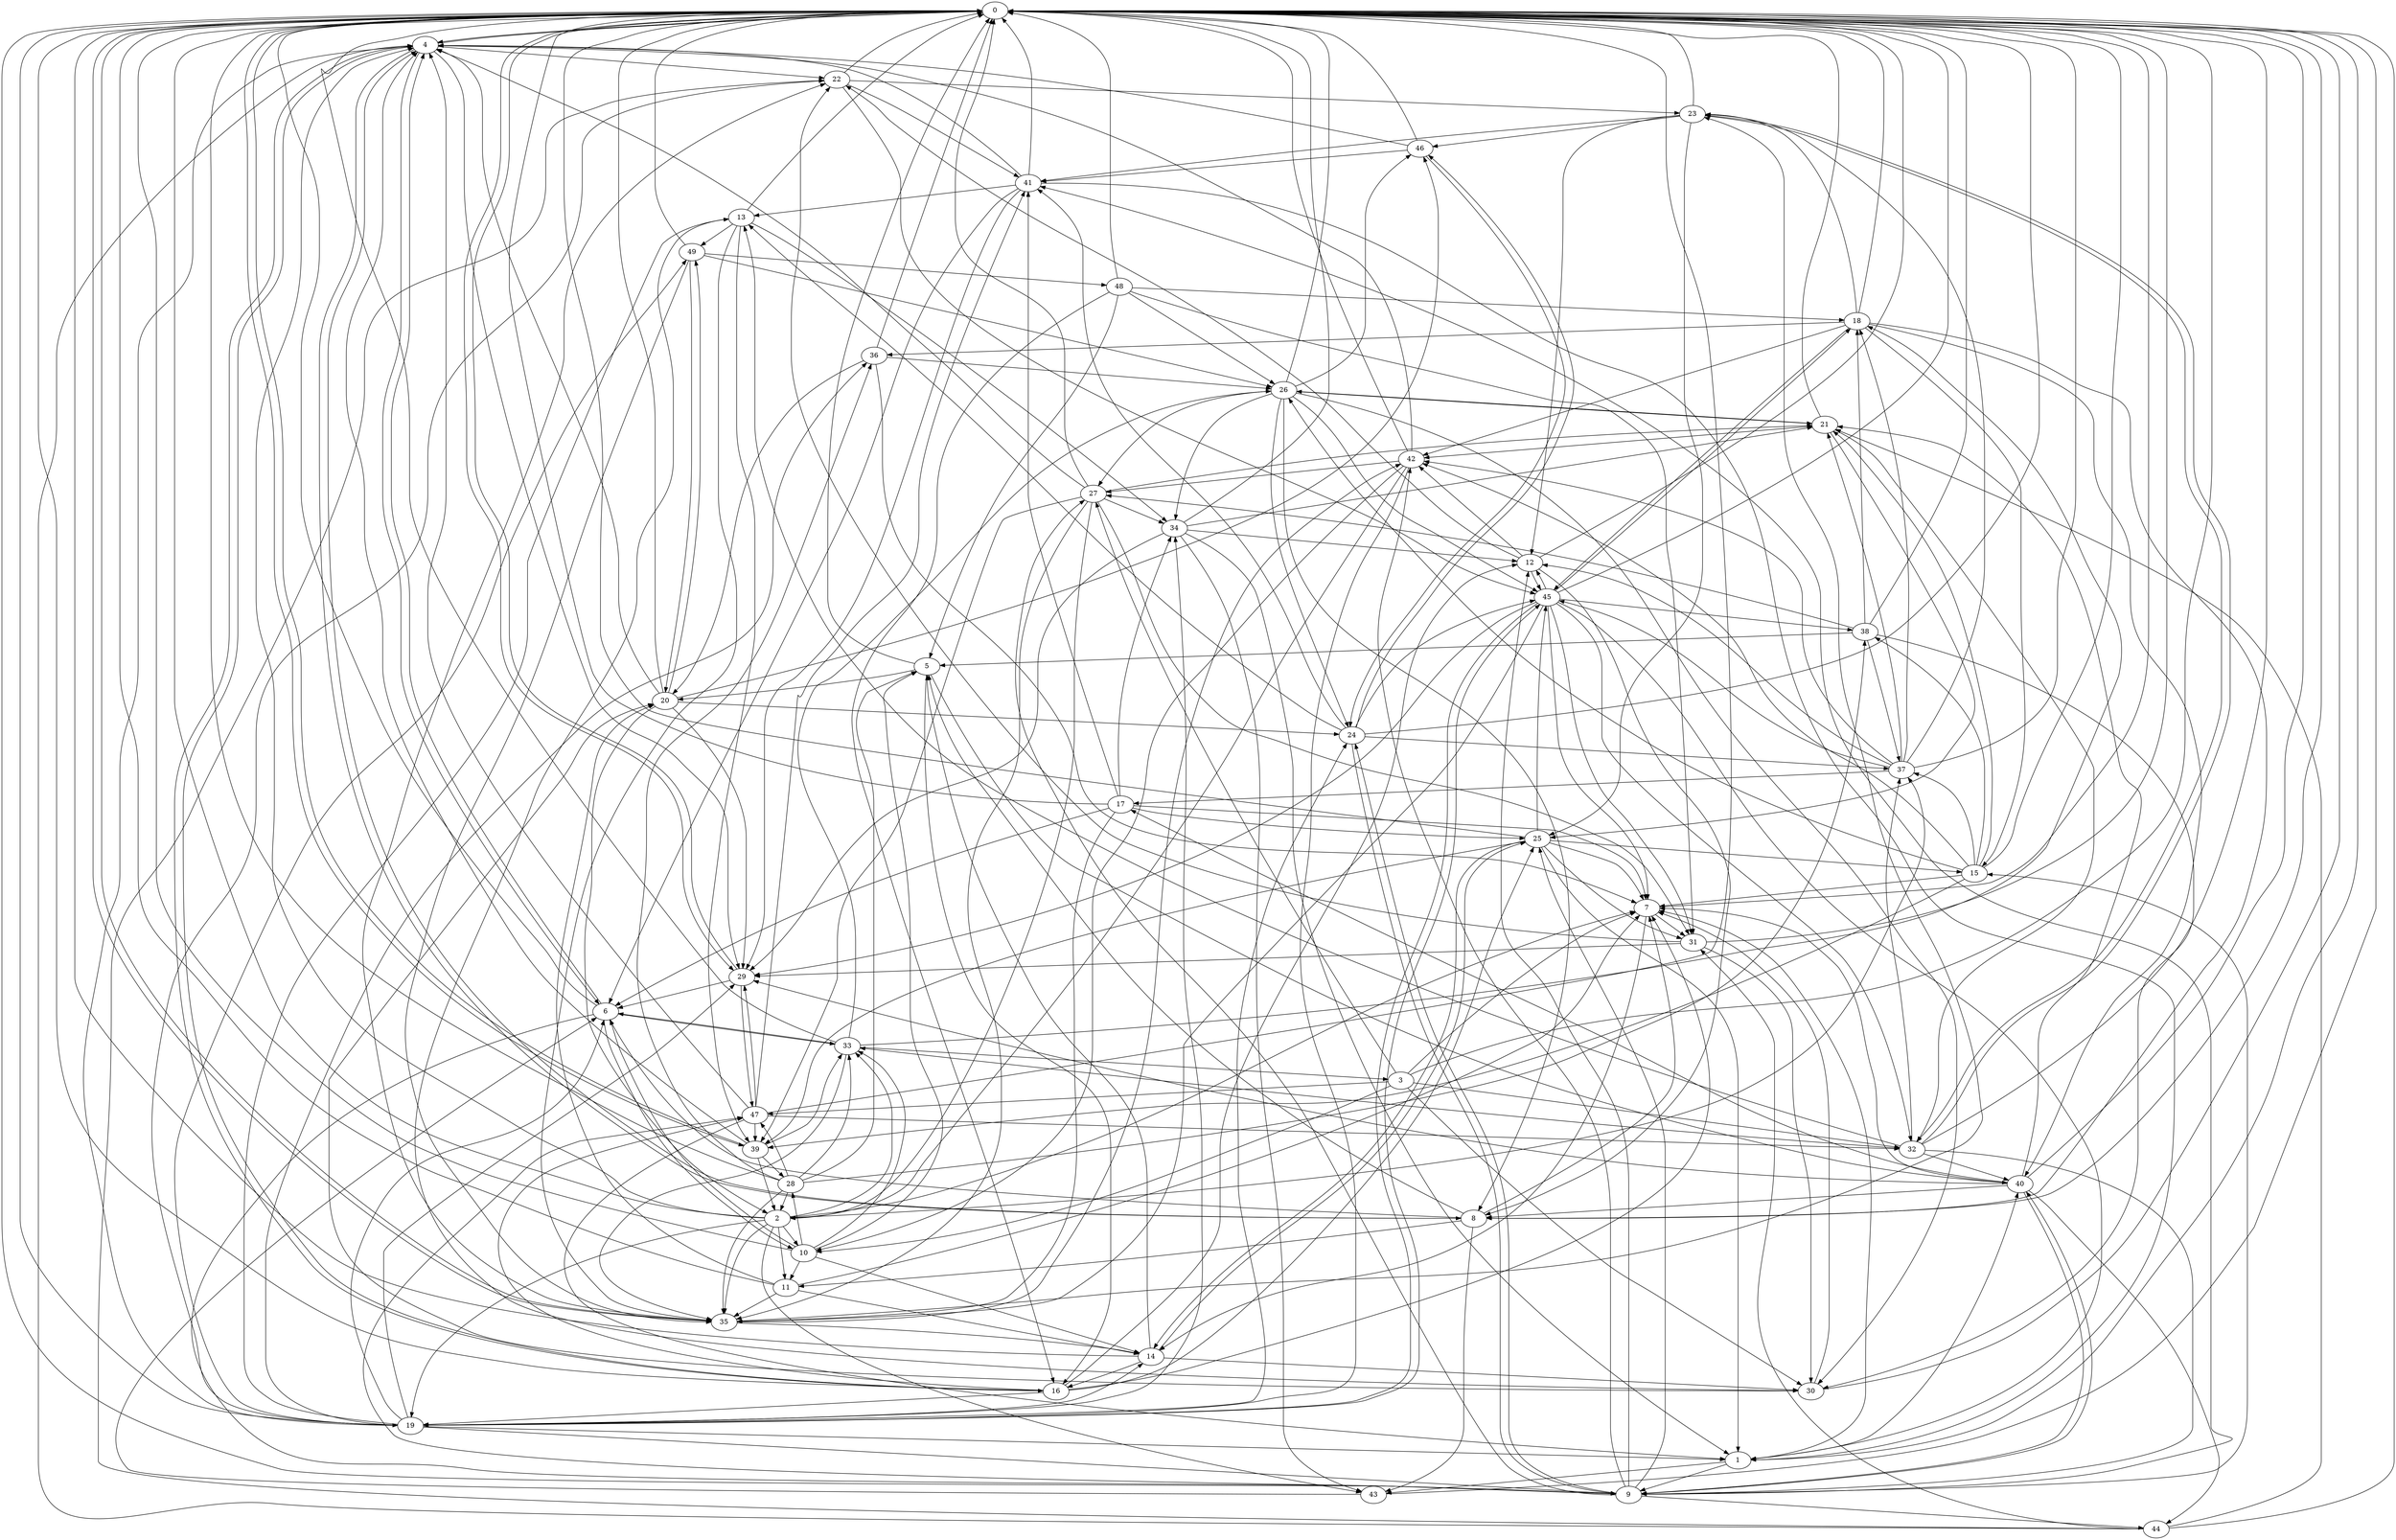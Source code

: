 strict digraph "" {
	0	 [component_delay=3];
	4	 [component_delay=3];
	0 -> 4	 [wire_delay=1];
	29	 [component_delay=3];
	0 -> 29	 [wire_delay=1];
	35	 [component_delay=3];
	0 -> 35	 [wire_delay=1];
	39	 [component_delay=3];
	0 -> 39	 [wire_delay=1];
	1	 [component_delay=3];
	1 -> 0	 [wire_delay=1];
	7	 [component_delay=3];
	1 -> 7	 [wire_delay=1];
	9	 [component_delay=3];
	1 -> 9	 [wire_delay=1];
	40	 [component_delay=3];
	1 -> 40	 [wire_delay=1];
	43	 [component_delay=3];
	1 -> 43	 [wire_delay=1];
	2	 [component_delay=3];
	2 -> 0	 [wire_delay=1];
	2 -> 4	 [wire_delay=1];
	2 -> 7	 [wire_delay=1];
	10	 [component_delay=3];
	2 -> 10	 [wire_delay=1];
	11	 [component_delay=3];
	2 -> 11	 [wire_delay=1];
	19	 [component_delay=3];
	2 -> 19	 [wire_delay=1];
	33	 [component_delay=3];
	2 -> 33	 [wire_delay=1];
	2 -> 35	 [wire_delay=1];
	37	 [component_delay=3];
	2 -> 37	 [wire_delay=1];
	2 -> 43	 [wire_delay=1];
	3	 [component_delay=3];
	3 -> 0	 [wire_delay=1];
	3 -> 7	 [wire_delay=1];
	3 -> 10	 [wire_delay=1];
	27	 [component_delay=3];
	3 -> 27	 [wire_delay=1];
	30	 [component_delay=3];
	3 -> 30	 [wire_delay=1];
	32	 [component_delay=3];
	3 -> 32	 [wire_delay=1];
	47	 [component_delay=3];
	3 -> 47	 [wire_delay=1];
	4 -> 0	 [wire_delay=1];
	6	 [component_delay=3];
	4 -> 6	 [wire_delay=1];
	8	 [component_delay=3];
	4 -> 8	 [wire_delay=1];
	16	 [component_delay=3];
	4 -> 16	 [wire_delay=1];
	4 -> 19	 [wire_delay=1];
	22	 [component_delay=3];
	4 -> 22	 [wire_delay=1];
	4 -> 29	 [wire_delay=1];
	5	 [component_delay=3];
	5 -> 0	 [wire_delay=1];
	5 -> 16	 [wire_delay=1];
	20	 [component_delay=3];
	5 -> 20	 [wire_delay=1];
	5 -> 40	 [wire_delay=1];
	6 -> 0	 [wire_delay=1];
	6 -> 4	 [wire_delay=1];
	6 -> 9	 [wire_delay=1];
	6 -> 10	 [wire_delay=1];
	6 -> 33	 [wire_delay=1];
	7 -> 0	 [wire_delay=1];
	14	 [component_delay=3];
	7 -> 14	 [wire_delay=1];
	31	 [component_delay=3];
	7 -> 31	 [wire_delay=1];
	8 -> 0	 [wire_delay=1];
	8 -> 4	 [wire_delay=1];
	8 -> 5	 [wire_delay=1];
	8 -> 6	 [wire_delay=1];
	8 -> 7	 [wire_delay=1];
	8 -> 11	 [wire_delay=1];
	8 -> 43	 [wire_delay=1];
	9 -> 0	 [wire_delay=1];
	12	 [component_delay=3];
	9 -> 12	 [wire_delay=1];
	15	 [component_delay=3];
	9 -> 15	 [wire_delay=1];
	24	 [component_delay=3];
	9 -> 24	 [wire_delay=1];
	25	 [component_delay=3];
	9 -> 25	 [wire_delay=1];
	9 -> 27	 [wire_delay=1];
	9 -> 40	 [wire_delay=1];
	41	 [component_delay=3];
	9 -> 41	 [wire_delay=1];
	42	 [component_delay=3];
	9 -> 42	 [wire_delay=1];
	44	 [component_delay=3];
	9 -> 44	 [wire_delay=1];
	9 -> 47	 [wire_delay=1];
	10 -> 0	 [wire_delay=1];
	10 -> 5	 [wire_delay=1];
	10 -> 6	 [wire_delay=1];
	10 -> 11	 [wire_delay=1];
	10 -> 14	 [wire_delay=1];
	28	 [component_delay=3];
	10 -> 28	 [wire_delay=1];
	10 -> 33	 [wire_delay=1];
	11 -> 0	 [wire_delay=1];
	11 -> 7	 [wire_delay=1];
	11 -> 14	 [wire_delay=1];
	11 -> 20	 [wire_delay=1];
	11 -> 35	 [wire_delay=1];
	12 -> 0	 [wire_delay=1];
	12 -> 8	 [wire_delay=1];
	12 -> 22	 [wire_delay=1];
	12 -> 42	 [wire_delay=1];
	45	 [component_delay=3];
	12 -> 45	 [wire_delay=1];
	13	 [component_delay=3];
	13 -> 0	 [wire_delay=1];
	13 -> 30	 [wire_delay=1];
	34	 [component_delay=3];
	13 -> 34	 [wire_delay=1];
	13 -> 35	 [wire_delay=1];
	13 -> 39	 [wire_delay=1];
	49	 [component_delay=3];
	13 -> 49	 [wire_delay=1];
	14 -> 0	 [wire_delay=1];
	14 -> 5	 [wire_delay=1];
	14 -> 16	 [wire_delay=1];
	14 -> 25	 [wire_delay=1];
	14 -> 30	 [wire_delay=1];
	15 -> 0	 [wire_delay=1];
	15 -> 7	 [wire_delay=1];
	21	 [component_delay=3];
	15 -> 21	 [wire_delay=1];
	26	 [component_delay=3];
	15 -> 26	 [wire_delay=1];
	15 -> 37	 [wire_delay=1];
	38	 [component_delay=3];
	15 -> 38	 [wire_delay=1];
	15 -> 39	 [wire_delay=1];
	15 -> 42	 [wire_delay=1];
	16 -> 0	 [wire_delay=1];
	16 -> 4	 [wire_delay=1];
	16 -> 7	 [wire_delay=1];
	16 -> 12	 [wire_delay=1];
	16 -> 19	 [wire_delay=1];
	16 -> 25	 [wire_delay=1];
	16 -> 47	 [wire_delay=1];
	17	 [component_delay=3];
	17 -> 0	 [wire_delay=1];
	17 -> 6	 [wire_delay=1];
	17 -> 7	 [wire_delay=1];
	17 -> 25	 [wire_delay=1];
	17 -> 34	 [wire_delay=1];
	17 -> 35	 [wire_delay=1];
	17 -> 41	 [wire_delay=1];
	18	 [component_delay=3];
	18 -> 0	 [wire_delay=1];
	18 -> 8	 [wire_delay=1];
	18 -> 15	 [wire_delay=1];
	23	 [component_delay=3];
	18 -> 23	 [wire_delay=1];
	36	 [component_delay=3];
	18 -> 36	 [wire_delay=1];
	18 -> 40	 [wire_delay=1];
	18 -> 42	 [wire_delay=1];
	18 -> 45	 [wire_delay=1];
	19 -> 0	 [wire_delay=1];
	19 -> 1	 [wire_delay=1];
	19 -> 6	 [wire_delay=1];
	19 -> 9	 [wire_delay=1];
	19 -> 13	 [wire_delay=1];
	19 -> 14	 [wire_delay=1];
	19 -> 22	 [wire_delay=1];
	19 -> 24	 [wire_delay=1];
	19 -> 29	 [wire_delay=1];
	19 -> 34	 [wire_delay=1];
	19 -> 36	 [wire_delay=1];
	19 -> 45	 [wire_delay=1];
	19 -> 49	 [wire_delay=1];
	20 -> 0	 [wire_delay=1];
	20 -> 2	 [wire_delay=1];
	20 -> 4	 [wire_delay=1];
	20 -> 24	 [wire_delay=1];
	20 -> 29	 [wire_delay=1];
	46	 [component_delay=3];
	20 -> 46	 [wire_delay=1];
	20 -> 49	 [wire_delay=1];
	21 -> 0	 [wire_delay=1];
	21 -> 25	 [wire_delay=1];
	21 -> 26	 [wire_delay=1];
	21 -> 32	 [wire_delay=1];
	21 -> 42	 [wire_delay=1];
	22 -> 0	 [wire_delay=1];
	22 -> 23	 [wire_delay=1];
	22 -> 41	 [wire_delay=1];
	22 -> 45	 [wire_delay=1];
	23 -> 0	 [wire_delay=1];
	23 -> 12	 [wire_delay=1];
	23 -> 25	 [wire_delay=1];
	23 -> 32	 [wire_delay=1];
	23 -> 41	 [wire_delay=1];
	23 -> 46	 [wire_delay=1];
	24 -> 0	 [wire_delay=1];
	24 -> 9	 [wire_delay=1];
	24 -> 13	 [wire_delay=1];
	24 -> 37	 [wire_delay=1];
	24 -> 41	 [wire_delay=1];
	24 -> 45	 [wire_delay=1];
	24 -> 46	 [wire_delay=1];
	25 -> 0	 [wire_delay=1];
	25 -> 1	 [wire_delay=1];
	25 -> 7	 [wire_delay=1];
	25 -> 14	 [wire_delay=1];
	25 -> 15	 [wire_delay=1];
	25 -> 31	 [wire_delay=1];
	25 -> 39	 [wire_delay=1];
	25 -> 45	 [wire_delay=1];
	26 -> 0	 [wire_delay=1];
	26 -> 8	 [wire_delay=1];
	26 -> 21	 [wire_delay=1];
	26 -> 24	 [wire_delay=1];
	26 -> 27	 [wire_delay=1];
	26 -> 30	 [wire_delay=1];
	26 -> 34	 [wire_delay=1];
	26 -> 45	 [wire_delay=1];
	26 -> 46	 [wire_delay=1];
	27 -> 0	 [wire_delay=1];
	27 -> 2	 [wire_delay=1];
	27 -> 4	 [wire_delay=1];
	27 -> 21	 [wire_delay=1];
	27 -> 31	 [wire_delay=1];
	27 -> 34	 [wire_delay=1];
	27 -> 35	 [wire_delay=1];
	27 -> 39	 [wire_delay=1];
	28 -> 0	 [wire_delay=1];
	28 -> 2	 [wire_delay=1];
	28 -> 5	 [wire_delay=1];
	28 -> 33	 [wire_delay=1];
	28 -> 35	 [wire_delay=1];
	28 -> 36	 [wire_delay=1];
	28 -> 38	 [wire_delay=1];
	28 -> 47	 [wire_delay=1];
	29 -> 0	 [wire_delay=1];
	29 -> 6	 [wire_delay=1];
	29 -> 47	 [wire_delay=1];
	30 -> 0	 [wire_delay=1];
	30 -> 7	 [wire_delay=1];
	30 -> 20	 [wire_delay=1];
	31 -> 0	 [wire_delay=1];
	31 -> 22	 [wire_delay=1];
	31 -> 29	 [wire_delay=1];
	31 -> 30	 [wire_delay=1];
	32 -> 0	 [wire_delay=1];
	32 -> 9	 [wire_delay=1];
	32 -> 13	 [wire_delay=1];
	32 -> 23	 [wire_delay=1];
	32 -> 33	 [wire_delay=1];
	32 -> 37	 [wire_delay=1];
	32 -> 40	 [wire_delay=1];
	33 -> 0	 [wire_delay=1];
	33 -> 3	 [wire_delay=1];
	33 -> 6	 [wire_delay=1];
	33 -> 18	 [wire_delay=1];
	33 -> 26	 [wire_delay=1];
	33 -> 35	 [wire_delay=1];
	34 -> 0	 [wire_delay=1];
	34 -> 1	 [wire_delay=1];
	34 -> 12	 [wire_delay=1];
	34 -> 21	 [wire_delay=1];
	34 -> 29	 [wire_delay=1];
	34 -> 43	 [wire_delay=1];
	35 -> 0	 [wire_delay=1];
	35 -> 14	 [wire_delay=1];
	35 -> 22	 [wire_delay=1];
	35 -> 23	 [wire_delay=1];
	35 -> 42	 [wire_delay=1];
	36 -> 0	 [wire_delay=1];
	36 -> 7	 [wire_delay=1];
	36 -> 20	 [wire_delay=1];
	36 -> 26	 [wire_delay=1];
	37 -> 0	 [wire_delay=1];
	37 -> 12	 [wire_delay=1];
	37 -> 17	 [wire_delay=1];
	37 -> 18	 [wire_delay=1];
	37 -> 21	 [wire_delay=1];
	37 -> 23	 [wire_delay=1];
	37 -> 42	 [wire_delay=1];
	37 -> 45	 [wire_delay=1];
	38 -> 0	 [wire_delay=1];
	38 -> 5	 [wire_delay=1];
	38 -> 18	 [wire_delay=1];
	38 -> 27	 [wire_delay=1];
	38 -> 30	 [wire_delay=1];
	38 -> 37	 [wire_delay=1];
	39 -> 0	 [wire_delay=1];
	39 -> 2	 [wire_delay=1];
	39 -> 4	 [wire_delay=1];
	39 -> 28	 [wire_delay=1];
	39 -> 33	 [wire_delay=1];
	40 -> 0	 [wire_delay=1];
	40 -> 7	 [wire_delay=1];
	40 -> 8	 [wire_delay=1];
	40 -> 9	 [wire_delay=1];
	40 -> 17	 [wire_delay=1];
	40 -> 21	 [wire_delay=1];
	40 -> 29	 [wire_delay=1];
	40 -> 44	 [wire_delay=1];
	41 -> 0	 [wire_delay=1];
	41 -> 1	 [wire_delay=1];
	41 -> 4	 [wire_delay=1];
	41 -> 6	 [wire_delay=1];
	41 -> 13	 [wire_delay=1];
	41 -> 29	 [wire_delay=1];
	42 -> 0	 [wire_delay=1];
	42 -> 2	 [wire_delay=1];
	42 -> 4	 [wire_delay=1];
	42 -> 10	 [wire_delay=1];
	42 -> 19	 [wire_delay=1];
	42 -> 27	 [wire_delay=1];
	43 -> 0	 [wire_delay=1];
	43 -> 6	 [wire_delay=1];
	44 -> 0	 [wire_delay=1];
	44 -> 4	 [wire_delay=1];
	44 -> 21	 [wire_delay=1];
	44 -> 22	 [wire_delay=1];
	44 -> 31	 [wire_delay=1];
	45 -> 0	 [wire_delay=1];
	45 -> 1	 [wire_delay=1];
	45 -> 7	 [wire_delay=1];
	45 -> 12	 [wire_delay=1];
	45 -> 18	 [wire_delay=1];
	45 -> 19	 [wire_delay=1];
	45 -> 29	 [wire_delay=1];
	45 -> 31	 [wire_delay=1];
	45 -> 32	 [wire_delay=1];
	45 -> 35	 [wire_delay=1];
	45 -> 38	 [wire_delay=1];
	46 -> 0	 [wire_delay=1];
	46 -> 4	 [wire_delay=1];
	46 -> 24	 [wire_delay=1];
	46 -> 41	 [wire_delay=1];
	47 -> 0	 [wire_delay=1];
	47 -> 1	 [wire_delay=1];
	47 -> 4	 [wire_delay=1];
	47 -> 29	 [wire_delay=1];
	47 -> 32	 [wire_delay=1];
	47 -> 39	 [wire_delay=1];
	47 -> 41	 [wire_delay=1];
	48	 [component_delay=3];
	48 -> 0	 [wire_delay=1];
	48 -> 5	 [wire_delay=1];
	48 -> 16	 [wire_delay=1];
	48 -> 18	 [wire_delay=1];
	48 -> 26	 [wire_delay=1];
	48 -> 31	 [wire_delay=1];
	49 -> 0	 [wire_delay=1];
	49 -> 20	 [wire_delay=1];
	49 -> 26	 [wire_delay=1];
	49 -> 35	 [wire_delay=1];
	49 -> 48	 [wire_delay=1];
}
